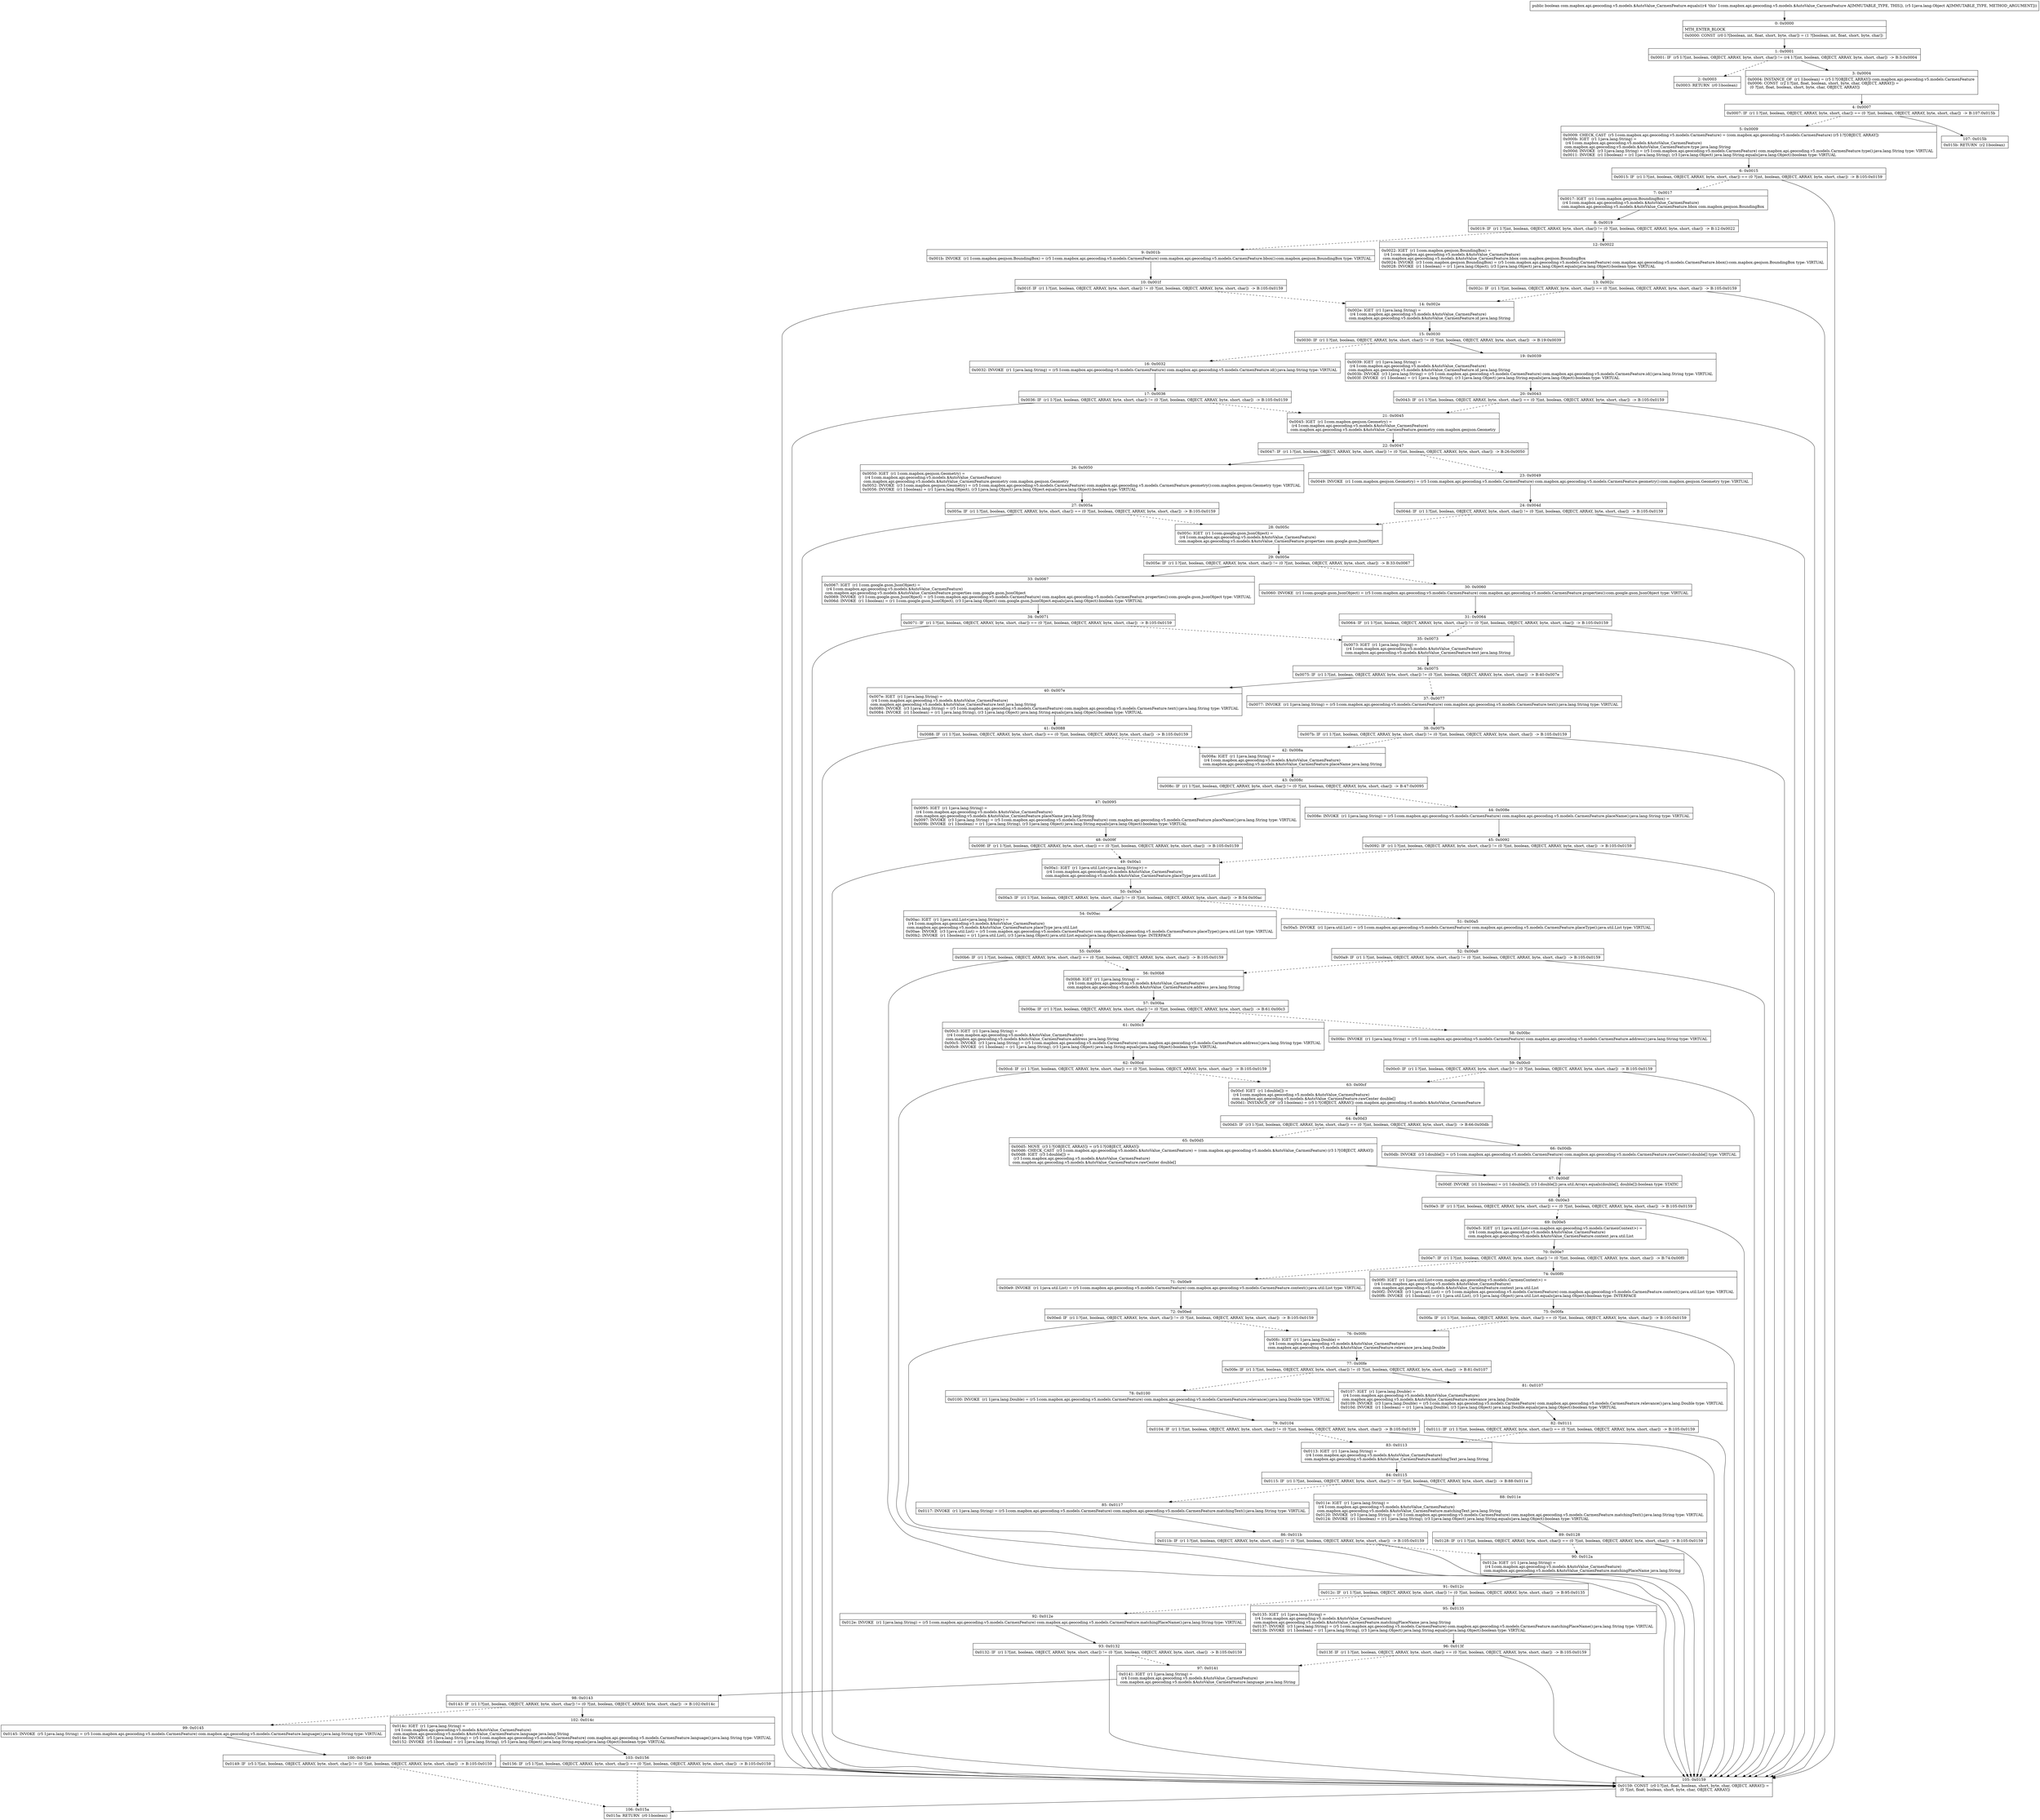 digraph "CFG forcom.mapbox.api.geocoding.v5.models.$AutoValue_CarmenFeature.equals(Ljava\/lang\/Object;)Z" {
Node_0 [shape=record,label="{0\:\ 0x0000|MTH_ENTER_BLOCK\l|0x0000: CONST  (r0 I:?[boolean, int, float, short, byte, char]) = (1 ?[boolean, int, float, short, byte, char]) \l}"];
Node_1 [shape=record,label="{1\:\ 0x0001|0x0001: IF  (r5 I:?[int, boolean, OBJECT, ARRAY, byte, short, char]) != (r4 I:?[int, boolean, OBJECT, ARRAY, byte, short, char])  \-\> B:3:0x0004 \l}"];
Node_2 [shape=record,label="{2\:\ 0x0003|0x0003: RETURN  (r0 I:boolean) \l}"];
Node_3 [shape=record,label="{3\:\ 0x0004|0x0004: INSTANCE_OF  (r1 I:boolean) = (r5 I:?[OBJECT, ARRAY]) com.mapbox.api.geocoding.v5.models.CarmenFeature \l0x0006: CONST  (r2 I:?[int, float, boolean, short, byte, char, OBJECT, ARRAY]) = \l  (0 ?[int, float, boolean, short, byte, char, OBJECT, ARRAY])\l \l}"];
Node_4 [shape=record,label="{4\:\ 0x0007|0x0007: IF  (r1 I:?[int, boolean, OBJECT, ARRAY, byte, short, char]) == (0 ?[int, boolean, OBJECT, ARRAY, byte, short, char])  \-\> B:107:0x015b \l}"];
Node_5 [shape=record,label="{5\:\ 0x0009|0x0009: CHECK_CAST  (r5 I:com.mapbox.api.geocoding.v5.models.CarmenFeature) = (com.mapbox.api.geocoding.v5.models.CarmenFeature) (r5 I:?[OBJECT, ARRAY]) \l0x000b: IGET  (r1 I:java.lang.String) = \l  (r4 I:com.mapbox.api.geocoding.v5.models.$AutoValue_CarmenFeature)\l com.mapbox.api.geocoding.v5.models.$AutoValue_CarmenFeature.type java.lang.String \l0x000d: INVOKE  (r3 I:java.lang.String) = (r5 I:com.mapbox.api.geocoding.v5.models.CarmenFeature) com.mapbox.api.geocoding.v5.models.CarmenFeature.type():java.lang.String type: VIRTUAL \l0x0011: INVOKE  (r1 I:boolean) = (r1 I:java.lang.String), (r3 I:java.lang.Object) java.lang.String.equals(java.lang.Object):boolean type: VIRTUAL \l}"];
Node_6 [shape=record,label="{6\:\ 0x0015|0x0015: IF  (r1 I:?[int, boolean, OBJECT, ARRAY, byte, short, char]) == (0 ?[int, boolean, OBJECT, ARRAY, byte, short, char])  \-\> B:105:0x0159 \l}"];
Node_7 [shape=record,label="{7\:\ 0x0017|0x0017: IGET  (r1 I:com.mapbox.geojson.BoundingBox) = \l  (r4 I:com.mapbox.api.geocoding.v5.models.$AutoValue_CarmenFeature)\l com.mapbox.api.geocoding.v5.models.$AutoValue_CarmenFeature.bbox com.mapbox.geojson.BoundingBox \l}"];
Node_8 [shape=record,label="{8\:\ 0x0019|0x0019: IF  (r1 I:?[int, boolean, OBJECT, ARRAY, byte, short, char]) != (0 ?[int, boolean, OBJECT, ARRAY, byte, short, char])  \-\> B:12:0x0022 \l}"];
Node_9 [shape=record,label="{9\:\ 0x001b|0x001b: INVOKE  (r1 I:com.mapbox.geojson.BoundingBox) = (r5 I:com.mapbox.api.geocoding.v5.models.CarmenFeature) com.mapbox.api.geocoding.v5.models.CarmenFeature.bbox():com.mapbox.geojson.BoundingBox type: VIRTUAL \l}"];
Node_10 [shape=record,label="{10\:\ 0x001f|0x001f: IF  (r1 I:?[int, boolean, OBJECT, ARRAY, byte, short, char]) != (0 ?[int, boolean, OBJECT, ARRAY, byte, short, char])  \-\> B:105:0x0159 \l}"];
Node_12 [shape=record,label="{12\:\ 0x0022|0x0022: IGET  (r1 I:com.mapbox.geojson.BoundingBox) = \l  (r4 I:com.mapbox.api.geocoding.v5.models.$AutoValue_CarmenFeature)\l com.mapbox.api.geocoding.v5.models.$AutoValue_CarmenFeature.bbox com.mapbox.geojson.BoundingBox \l0x0024: INVOKE  (r3 I:com.mapbox.geojson.BoundingBox) = (r5 I:com.mapbox.api.geocoding.v5.models.CarmenFeature) com.mapbox.api.geocoding.v5.models.CarmenFeature.bbox():com.mapbox.geojson.BoundingBox type: VIRTUAL \l0x0028: INVOKE  (r1 I:boolean) = (r1 I:java.lang.Object), (r3 I:java.lang.Object) java.lang.Object.equals(java.lang.Object):boolean type: VIRTUAL \l}"];
Node_13 [shape=record,label="{13\:\ 0x002c|0x002c: IF  (r1 I:?[int, boolean, OBJECT, ARRAY, byte, short, char]) == (0 ?[int, boolean, OBJECT, ARRAY, byte, short, char])  \-\> B:105:0x0159 \l}"];
Node_14 [shape=record,label="{14\:\ 0x002e|0x002e: IGET  (r1 I:java.lang.String) = \l  (r4 I:com.mapbox.api.geocoding.v5.models.$AutoValue_CarmenFeature)\l com.mapbox.api.geocoding.v5.models.$AutoValue_CarmenFeature.id java.lang.String \l}"];
Node_15 [shape=record,label="{15\:\ 0x0030|0x0030: IF  (r1 I:?[int, boolean, OBJECT, ARRAY, byte, short, char]) != (0 ?[int, boolean, OBJECT, ARRAY, byte, short, char])  \-\> B:19:0x0039 \l}"];
Node_16 [shape=record,label="{16\:\ 0x0032|0x0032: INVOKE  (r1 I:java.lang.String) = (r5 I:com.mapbox.api.geocoding.v5.models.CarmenFeature) com.mapbox.api.geocoding.v5.models.CarmenFeature.id():java.lang.String type: VIRTUAL \l}"];
Node_17 [shape=record,label="{17\:\ 0x0036|0x0036: IF  (r1 I:?[int, boolean, OBJECT, ARRAY, byte, short, char]) != (0 ?[int, boolean, OBJECT, ARRAY, byte, short, char])  \-\> B:105:0x0159 \l}"];
Node_19 [shape=record,label="{19\:\ 0x0039|0x0039: IGET  (r1 I:java.lang.String) = \l  (r4 I:com.mapbox.api.geocoding.v5.models.$AutoValue_CarmenFeature)\l com.mapbox.api.geocoding.v5.models.$AutoValue_CarmenFeature.id java.lang.String \l0x003b: INVOKE  (r3 I:java.lang.String) = (r5 I:com.mapbox.api.geocoding.v5.models.CarmenFeature) com.mapbox.api.geocoding.v5.models.CarmenFeature.id():java.lang.String type: VIRTUAL \l0x003f: INVOKE  (r1 I:boolean) = (r1 I:java.lang.String), (r3 I:java.lang.Object) java.lang.String.equals(java.lang.Object):boolean type: VIRTUAL \l}"];
Node_20 [shape=record,label="{20\:\ 0x0043|0x0043: IF  (r1 I:?[int, boolean, OBJECT, ARRAY, byte, short, char]) == (0 ?[int, boolean, OBJECT, ARRAY, byte, short, char])  \-\> B:105:0x0159 \l}"];
Node_21 [shape=record,label="{21\:\ 0x0045|0x0045: IGET  (r1 I:com.mapbox.geojson.Geometry) = \l  (r4 I:com.mapbox.api.geocoding.v5.models.$AutoValue_CarmenFeature)\l com.mapbox.api.geocoding.v5.models.$AutoValue_CarmenFeature.geometry com.mapbox.geojson.Geometry \l}"];
Node_22 [shape=record,label="{22\:\ 0x0047|0x0047: IF  (r1 I:?[int, boolean, OBJECT, ARRAY, byte, short, char]) != (0 ?[int, boolean, OBJECT, ARRAY, byte, short, char])  \-\> B:26:0x0050 \l}"];
Node_23 [shape=record,label="{23\:\ 0x0049|0x0049: INVOKE  (r1 I:com.mapbox.geojson.Geometry) = (r5 I:com.mapbox.api.geocoding.v5.models.CarmenFeature) com.mapbox.api.geocoding.v5.models.CarmenFeature.geometry():com.mapbox.geojson.Geometry type: VIRTUAL \l}"];
Node_24 [shape=record,label="{24\:\ 0x004d|0x004d: IF  (r1 I:?[int, boolean, OBJECT, ARRAY, byte, short, char]) != (0 ?[int, boolean, OBJECT, ARRAY, byte, short, char])  \-\> B:105:0x0159 \l}"];
Node_26 [shape=record,label="{26\:\ 0x0050|0x0050: IGET  (r1 I:com.mapbox.geojson.Geometry) = \l  (r4 I:com.mapbox.api.geocoding.v5.models.$AutoValue_CarmenFeature)\l com.mapbox.api.geocoding.v5.models.$AutoValue_CarmenFeature.geometry com.mapbox.geojson.Geometry \l0x0052: INVOKE  (r3 I:com.mapbox.geojson.Geometry) = (r5 I:com.mapbox.api.geocoding.v5.models.CarmenFeature) com.mapbox.api.geocoding.v5.models.CarmenFeature.geometry():com.mapbox.geojson.Geometry type: VIRTUAL \l0x0056: INVOKE  (r1 I:boolean) = (r1 I:java.lang.Object), (r3 I:java.lang.Object) java.lang.Object.equals(java.lang.Object):boolean type: VIRTUAL \l}"];
Node_27 [shape=record,label="{27\:\ 0x005a|0x005a: IF  (r1 I:?[int, boolean, OBJECT, ARRAY, byte, short, char]) == (0 ?[int, boolean, OBJECT, ARRAY, byte, short, char])  \-\> B:105:0x0159 \l}"];
Node_28 [shape=record,label="{28\:\ 0x005c|0x005c: IGET  (r1 I:com.google.gson.JsonObject) = \l  (r4 I:com.mapbox.api.geocoding.v5.models.$AutoValue_CarmenFeature)\l com.mapbox.api.geocoding.v5.models.$AutoValue_CarmenFeature.properties com.google.gson.JsonObject \l}"];
Node_29 [shape=record,label="{29\:\ 0x005e|0x005e: IF  (r1 I:?[int, boolean, OBJECT, ARRAY, byte, short, char]) != (0 ?[int, boolean, OBJECT, ARRAY, byte, short, char])  \-\> B:33:0x0067 \l}"];
Node_30 [shape=record,label="{30\:\ 0x0060|0x0060: INVOKE  (r1 I:com.google.gson.JsonObject) = (r5 I:com.mapbox.api.geocoding.v5.models.CarmenFeature) com.mapbox.api.geocoding.v5.models.CarmenFeature.properties():com.google.gson.JsonObject type: VIRTUAL \l}"];
Node_31 [shape=record,label="{31\:\ 0x0064|0x0064: IF  (r1 I:?[int, boolean, OBJECT, ARRAY, byte, short, char]) != (0 ?[int, boolean, OBJECT, ARRAY, byte, short, char])  \-\> B:105:0x0159 \l}"];
Node_33 [shape=record,label="{33\:\ 0x0067|0x0067: IGET  (r1 I:com.google.gson.JsonObject) = \l  (r4 I:com.mapbox.api.geocoding.v5.models.$AutoValue_CarmenFeature)\l com.mapbox.api.geocoding.v5.models.$AutoValue_CarmenFeature.properties com.google.gson.JsonObject \l0x0069: INVOKE  (r3 I:com.google.gson.JsonObject) = (r5 I:com.mapbox.api.geocoding.v5.models.CarmenFeature) com.mapbox.api.geocoding.v5.models.CarmenFeature.properties():com.google.gson.JsonObject type: VIRTUAL \l0x006d: INVOKE  (r1 I:boolean) = (r1 I:com.google.gson.JsonObject), (r3 I:java.lang.Object) com.google.gson.JsonObject.equals(java.lang.Object):boolean type: VIRTUAL \l}"];
Node_34 [shape=record,label="{34\:\ 0x0071|0x0071: IF  (r1 I:?[int, boolean, OBJECT, ARRAY, byte, short, char]) == (0 ?[int, boolean, OBJECT, ARRAY, byte, short, char])  \-\> B:105:0x0159 \l}"];
Node_35 [shape=record,label="{35\:\ 0x0073|0x0073: IGET  (r1 I:java.lang.String) = \l  (r4 I:com.mapbox.api.geocoding.v5.models.$AutoValue_CarmenFeature)\l com.mapbox.api.geocoding.v5.models.$AutoValue_CarmenFeature.text java.lang.String \l}"];
Node_36 [shape=record,label="{36\:\ 0x0075|0x0075: IF  (r1 I:?[int, boolean, OBJECT, ARRAY, byte, short, char]) != (0 ?[int, boolean, OBJECT, ARRAY, byte, short, char])  \-\> B:40:0x007e \l}"];
Node_37 [shape=record,label="{37\:\ 0x0077|0x0077: INVOKE  (r1 I:java.lang.String) = (r5 I:com.mapbox.api.geocoding.v5.models.CarmenFeature) com.mapbox.api.geocoding.v5.models.CarmenFeature.text():java.lang.String type: VIRTUAL \l}"];
Node_38 [shape=record,label="{38\:\ 0x007b|0x007b: IF  (r1 I:?[int, boolean, OBJECT, ARRAY, byte, short, char]) != (0 ?[int, boolean, OBJECT, ARRAY, byte, short, char])  \-\> B:105:0x0159 \l}"];
Node_40 [shape=record,label="{40\:\ 0x007e|0x007e: IGET  (r1 I:java.lang.String) = \l  (r4 I:com.mapbox.api.geocoding.v5.models.$AutoValue_CarmenFeature)\l com.mapbox.api.geocoding.v5.models.$AutoValue_CarmenFeature.text java.lang.String \l0x0080: INVOKE  (r3 I:java.lang.String) = (r5 I:com.mapbox.api.geocoding.v5.models.CarmenFeature) com.mapbox.api.geocoding.v5.models.CarmenFeature.text():java.lang.String type: VIRTUAL \l0x0084: INVOKE  (r1 I:boolean) = (r1 I:java.lang.String), (r3 I:java.lang.Object) java.lang.String.equals(java.lang.Object):boolean type: VIRTUAL \l}"];
Node_41 [shape=record,label="{41\:\ 0x0088|0x0088: IF  (r1 I:?[int, boolean, OBJECT, ARRAY, byte, short, char]) == (0 ?[int, boolean, OBJECT, ARRAY, byte, short, char])  \-\> B:105:0x0159 \l}"];
Node_42 [shape=record,label="{42\:\ 0x008a|0x008a: IGET  (r1 I:java.lang.String) = \l  (r4 I:com.mapbox.api.geocoding.v5.models.$AutoValue_CarmenFeature)\l com.mapbox.api.geocoding.v5.models.$AutoValue_CarmenFeature.placeName java.lang.String \l}"];
Node_43 [shape=record,label="{43\:\ 0x008c|0x008c: IF  (r1 I:?[int, boolean, OBJECT, ARRAY, byte, short, char]) != (0 ?[int, boolean, OBJECT, ARRAY, byte, short, char])  \-\> B:47:0x0095 \l}"];
Node_44 [shape=record,label="{44\:\ 0x008e|0x008e: INVOKE  (r1 I:java.lang.String) = (r5 I:com.mapbox.api.geocoding.v5.models.CarmenFeature) com.mapbox.api.geocoding.v5.models.CarmenFeature.placeName():java.lang.String type: VIRTUAL \l}"];
Node_45 [shape=record,label="{45\:\ 0x0092|0x0092: IF  (r1 I:?[int, boolean, OBJECT, ARRAY, byte, short, char]) != (0 ?[int, boolean, OBJECT, ARRAY, byte, short, char])  \-\> B:105:0x0159 \l}"];
Node_47 [shape=record,label="{47\:\ 0x0095|0x0095: IGET  (r1 I:java.lang.String) = \l  (r4 I:com.mapbox.api.geocoding.v5.models.$AutoValue_CarmenFeature)\l com.mapbox.api.geocoding.v5.models.$AutoValue_CarmenFeature.placeName java.lang.String \l0x0097: INVOKE  (r3 I:java.lang.String) = (r5 I:com.mapbox.api.geocoding.v5.models.CarmenFeature) com.mapbox.api.geocoding.v5.models.CarmenFeature.placeName():java.lang.String type: VIRTUAL \l0x009b: INVOKE  (r1 I:boolean) = (r1 I:java.lang.String), (r3 I:java.lang.Object) java.lang.String.equals(java.lang.Object):boolean type: VIRTUAL \l}"];
Node_48 [shape=record,label="{48\:\ 0x009f|0x009f: IF  (r1 I:?[int, boolean, OBJECT, ARRAY, byte, short, char]) == (0 ?[int, boolean, OBJECT, ARRAY, byte, short, char])  \-\> B:105:0x0159 \l}"];
Node_49 [shape=record,label="{49\:\ 0x00a1|0x00a1: IGET  (r1 I:java.util.List\<java.lang.String\>) = \l  (r4 I:com.mapbox.api.geocoding.v5.models.$AutoValue_CarmenFeature)\l com.mapbox.api.geocoding.v5.models.$AutoValue_CarmenFeature.placeType java.util.List \l}"];
Node_50 [shape=record,label="{50\:\ 0x00a3|0x00a3: IF  (r1 I:?[int, boolean, OBJECT, ARRAY, byte, short, char]) != (0 ?[int, boolean, OBJECT, ARRAY, byte, short, char])  \-\> B:54:0x00ac \l}"];
Node_51 [shape=record,label="{51\:\ 0x00a5|0x00a5: INVOKE  (r1 I:java.util.List) = (r5 I:com.mapbox.api.geocoding.v5.models.CarmenFeature) com.mapbox.api.geocoding.v5.models.CarmenFeature.placeType():java.util.List type: VIRTUAL \l}"];
Node_52 [shape=record,label="{52\:\ 0x00a9|0x00a9: IF  (r1 I:?[int, boolean, OBJECT, ARRAY, byte, short, char]) != (0 ?[int, boolean, OBJECT, ARRAY, byte, short, char])  \-\> B:105:0x0159 \l}"];
Node_54 [shape=record,label="{54\:\ 0x00ac|0x00ac: IGET  (r1 I:java.util.List\<java.lang.String\>) = \l  (r4 I:com.mapbox.api.geocoding.v5.models.$AutoValue_CarmenFeature)\l com.mapbox.api.geocoding.v5.models.$AutoValue_CarmenFeature.placeType java.util.List \l0x00ae: INVOKE  (r3 I:java.util.List) = (r5 I:com.mapbox.api.geocoding.v5.models.CarmenFeature) com.mapbox.api.geocoding.v5.models.CarmenFeature.placeType():java.util.List type: VIRTUAL \l0x00b2: INVOKE  (r1 I:boolean) = (r1 I:java.util.List), (r3 I:java.lang.Object) java.util.List.equals(java.lang.Object):boolean type: INTERFACE \l}"];
Node_55 [shape=record,label="{55\:\ 0x00b6|0x00b6: IF  (r1 I:?[int, boolean, OBJECT, ARRAY, byte, short, char]) == (0 ?[int, boolean, OBJECT, ARRAY, byte, short, char])  \-\> B:105:0x0159 \l}"];
Node_56 [shape=record,label="{56\:\ 0x00b8|0x00b8: IGET  (r1 I:java.lang.String) = \l  (r4 I:com.mapbox.api.geocoding.v5.models.$AutoValue_CarmenFeature)\l com.mapbox.api.geocoding.v5.models.$AutoValue_CarmenFeature.address java.lang.String \l}"];
Node_57 [shape=record,label="{57\:\ 0x00ba|0x00ba: IF  (r1 I:?[int, boolean, OBJECT, ARRAY, byte, short, char]) != (0 ?[int, boolean, OBJECT, ARRAY, byte, short, char])  \-\> B:61:0x00c3 \l}"];
Node_58 [shape=record,label="{58\:\ 0x00bc|0x00bc: INVOKE  (r1 I:java.lang.String) = (r5 I:com.mapbox.api.geocoding.v5.models.CarmenFeature) com.mapbox.api.geocoding.v5.models.CarmenFeature.address():java.lang.String type: VIRTUAL \l}"];
Node_59 [shape=record,label="{59\:\ 0x00c0|0x00c0: IF  (r1 I:?[int, boolean, OBJECT, ARRAY, byte, short, char]) != (0 ?[int, boolean, OBJECT, ARRAY, byte, short, char])  \-\> B:105:0x0159 \l}"];
Node_61 [shape=record,label="{61\:\ 0x00c3|0x00c3: IGET  (r1 I:java.lang.String) = \l  (r4 I:com.mapbox.api.geocoding.v5.models.$AutoValue_CarmenFeature)\l com.mapbox.api.geocoding.v5.models.$AutoValue_CarmenFeature.address java.lang.String \l0x00c5: INVOKE  (r3 I:java.lang.String) = (r5 I:com.mapbox.api.geocoding.v5.models.CarmenFeature) com.mapbox.api.geocoding.v5.models.CarmenFeature.address():java.lang.String type: VIRTUAL \l0x00c9: INVOKE  (r1 I:boolean) = (r1 I:java.lang.String), (r3 I:java.lang.Object) java.lang.String.equals(java.lang.Object):boolean type: VIRTUAL \l}"];
Node_62 [shape=record,label="{62\:\ 0x00cd|0x00cd: IF  (r1 I:?[int, boolean, OBJECT, ARRAY, byte, short, char]) == (0 ?[int, boolean, OBJECT, ARRAY, byte, short, char])  \-\> B:105:0x0159 \l}"];
Node_63 [shape=record,label="{63\:\ 0x00cf|0x00cf: IGET  (r1 I:double[]) = \l  (r4 I:com.mapbox.api.geocoding.v5.models.$AutoValue_CarmenFeature)\l com.mapbox.api.geocoding.v5.models.$AutoValue_CarmenFeature.rawCenter double[] \l0x00d1: INSTANCE_OF  (r3 I:boolean) = (r5 I:?[OBJECT, ARRAY]) com.mapbox.api.geocoding.v5.models.$AutoValue_CarmenFeature \l}"];
Node_64 [shape=record,label="{64\:\ 0x00d3|0x00d3: IF  (r3 I:?[int, boolean, OBJECT, ARRAY, byte, short, char]) == (0 ?[int, boolean, OBJECT, ARRAY, byte, short, char])  \-\> B:66:0x00db \l}"];
Node_65 [shape=record,label="{65\:\ 0x00d5|0x00d5: MOVE  (r3 I:?[OBJECT, ARRAY]) = (r5 I:?[OBJECT, ARRAY]) \l0x00d6: CHECK_CAST  (r3 I:com.mapbox.api.geocoding.v5.models.$AutoValue_CarmenFeature) = (com.mapbox.api.geocoding.v5.models.$AutoValue_CarmenFeature) (r3 I:?[OBJECT, ARRAY]) \l0x00d8: IGET  (r3 I:double[]) = \l  (r3 I:com.mapbox.api.geocoding.v5.models.$AutoValue_CarmenFeature)\l com.mapbox.api.geocoding.v5.models.$AutoValue_CarmenFeature.rawCenter double[] \l}"];
Node_66 [shape=record,label="{66\:\ 0x00db|0x00db: INVOKE  (r3 I:double[]) = (r5 I:com.mapbox.api.geocoding.v5.models.CarmenFeature) com.mapbox.api.geocoding.v5.models.CarmenFeature.rawCenter():double[] type: VIRTUAL \l}"];
Node_67 [shape=record,label="{67\:\ 0x00df|0x00df: INVOKE  (r1 I:boolean) = (r1 I:double[]), (r3 I:double[]) java.util.Arrays.equals(double[], double[]):boolean type: STATIC \l}"];
Node_68 [shape=record,label="{68\:\ 0x00e3|0x00e3: IF  (r1 I:?[int, boolean, OBJECT, ARRAY, byte, short, char]) == (0 ?[int, boolean, OBJECT, ARRAY, byte, short, char])  \-\> B:105:0x0159 \l}"];
Node_69 [shape=record,label="{69\:\ 0x00e5|0x00e5: IGET  (r1 I:java.util.List\<com.mapbox.api.geocoding.v5.models.CarmenContext\>) = \l  (r4 I:com.mapbox.api.geocoding.v5.models.$AutoValue_CarmenFeature)\l com.mapbox.api.geocoding.v5.models.$AutoValue_CarmenFeature.context java.util.List \l}"];
Node_70 [shape=record,label="{70\:\ 0x00e7|0x00e7: IF  (r1 I:?[int, boolean, OBJECT, ARRAY, byte, short, char]) != (0 ?[int, boolean, OBJECT, ARRAY, byte, short, char])  \-\> B:74:0x00f0 \l}"];
Node_71 [shape=record,label="{71\:\ 0x00e9|0x00e9: INVOKE  (r1 I:java.util.List) = (r5 I:com.mapbox.api.geocoding.v5.models.CarmenFeature) com.mapbox.api.geocoding.v5.models.CarmenFeature.context():java.util.List type: VIRTUAL \l}"];
Node_72 [shape=record,label="{72\:\ 0x00ed|0x00ed: IF  (r1 I:?[int, boolean, OBJECT, ARRAY, byte, short, char]) != (0 ?[int, boolean, OBJECT, ARRAY, byte, short, char])  \-\> B:105:0x0159 \l}"];
Node_74 [shape=record,label="{74\:\ 0x00f0|0x00f0: IGET  (r1 I:java.util.List\<com.mapbox.api.geocoding.v5.models.CarmenContext\>) = \l  (r4 I:com.mapbox.api.geocoding.v5.models.$AutoValue_CarmenFeature)\l com.mapbox.api.geocoding.v5.models.$AutoValue_CarmenFeature.context java.util.List \l0x00f2: INVOKE  (r3 I:java.util.List) = (r5 I:com.mapbox.api.geocoding.v5.models.CarmenFeature) com.mapbox.api.geocoding.v5.models.CarmenFeature.context():java.util.List type: VIRTUAL \l0x00f6: INVOKE  (r1 I:boolean) = (r1 I:java.util.List), (r3 I:java.lang.Object) java.util.List.equals(java.lang.Object):boolean type: INTERFACE \l}"];
Node_75 [shape=record,label="{75\:\ 0x00fa|0x00fa: IF  (r1 I:?[int, boolean, OBJECT, ARRAY, byte, short, char]) == (0 ?[int, boolean, OBJECT, ARRAY, byte, short, char])  \-\> B:105:0x0159 \l}"];
Node_76 [shape=record,label="{76\:\ 0x00fc|0x00fc: IGET  (r1 I:java.lang.Double) = \l  (r4 I:com.mapbox.api.geocoding.v5.models.$AutoValue_CarmenFeature)\l com.mapbox.api.geocoding.v5.models.$AutoValue_CarmenFeature.relevance java.lang.Double \l}"];
Node_77 [shape=record,label="{77\:\ 0x00fe|0x00fe: IF  (r1 I:?[int, boolean, OBJECT, ARRAY, byte, short, char]) != (0 ?[int, boolean, OBJECT, ARRAY, byte, short, char])  \-\> B:81:0x0107 \l}"];
Node_78 [shape=record,label="{78\:\ 0x0100|0x0100: INVOKE  (r1 I:java.lang.Double) = (r5 I:com.mapbox.api.geocoding.v5.models.CarmenFeature) com.mapbox.api.geocoding.v5.models.CarmenFeature.relevance():java.lang.Double type: VIRTUAL \l}"];
Node_79 [shape=record,label="{79\:\ 0x0104|0x0104: IF  (r1 I:?[int, boolean, OBJECT, ARRAY, byte, short, char]) != (0 ?[int, boolean, OBJECT, ARRAY, byte, short, char])  \-\> B:105:0x0159 \l}"];
Node_81 [shape=record,label="{81\:\ 0x0107|0x0107: IGET  (r1 I:java.lang.Double) = \l  (r4 I:com.mapbox.api.geocoding.v5.models.$AutoValue_CarmenFeature)\l com.mapbox.api.geocoding.v5.models.$AutoValue_CarmenFeature.relevance java.lang.Double \l0x0109: INVOKE  (r3 I:java.lang.Double) = (r5 I:com.mapbox.api.geocoding.v5.models.CarmenFeature) com.mapbox.api.geocoding.v5.models.CarmenFeature.relevance():java.lang.Double type: VIRTUAL \l0x010d: INVOKE  (r1 I:boolean) = (r1 I:java.lang.Double), (r3 I:java.lang.Object) java.lang.Double.equals(java.lang.Object):boolean type: VIRTUAL \l}"];
Node_82 [shape=record,label="{82\:\ 0x0111|0x0111: IF  (r1 I:?[int, boolean, OBJECT, ARRAY, byte, short, char]) == (0 ?[int, boolean, OBJECT, ARRAY, byte, short, char])  \-\> B:105:0x0159 \l}"];
Node_83 [shape=record,label="{83\:\ 0x0113|0x0113: IGET  (r1 I:java.lang.String) = \l  (r4 I:com.mapbox.api.geocoding.v5.models.$AutoValue_CarmenFeature)\l com.mapbox.api.geocoding.v5.models.$AutoValue_CarmenFeature.matchingText java.lang.String \l}"];
Node_84 [shape=record,label="{84\:\ 0x0115|0x0115: IF  (r1 I:?[int, boolean, OBJECT, ARRAY, byte, short, char]) != (0 ?[int, boolean, OBJECT, ARRAY, byte, short, char])  \-\> B:88:0x011e \l}"];
Node_85 [shape=record,label="{85\:\ 0x0117|0x0117: INVOKE  (r1 I:java.lang.String) = (r5 I:com.mapbox.api.geocoding.v5.models.CarmenFeature) com.mapbox.api.geocoding.v5.models.CarmenFeature.matchingText():java.lang.String type: VIRTUAL \l}"];
Node_86 [shape=record,label="{86\:\ 0x011b|0x011b: IF  (r1 I:?[int, boolean, OBJECT, ARRAY, byte, short, char]) != (0 ?[int, boolean, OBJECT, ARRAY, byte, short, char])  \-\> B:105:0x0159 \l}"];
Node_88 [shape=record,label="{88\:\ 0x011e|0x011e: IGET  (r1 I:java.lang.String) = \l  (r4 I:com.mapbox.api.geocoding.v5.models.$AutoValue_CarmenFeature)\l com.mapbox.api.geocoding.v5.models.$AutoValue_CarmenFeature.matchingText java.lang.String \l0x0120: INVOKE  (r3 I:java.lang.String) = (r5 I:com.mapbox.api.geocoding.v5.models.CarmenFeature) com.mapbox.api.geocoding.v5.models.CarmenFeature.matchingText():java.lang.String type: VIRTUAL \l0x0124: INVOKE  (r1 I:boolean) = (r1 I:java.lang.String), (r3 I:java.lang.Object) java.lang.String.equals(java.lang.Object):boolean type: VIRTUAL \l}"];
Node_89 [shape=record,label="{89\:\ 0x0128|0x0128: IF  (r1 I:?[int, boolean, OBJECT, ARRAY, byte, short, char]) == (0 ?[int, boolean, OBJECT, ARRAY, byte, short, char])  \-\> B:105:0x0159 \l}"];
Node_90 [shape=record,label="{90\:\ 0x012a|0x012a: IGET  (r1 I:java.lang.String) = \l  (r4 I:com.mapbox.api.geocoding.v5.models.$AutoValue_CarmenFeature)\l com.mapbox.api.geocoding.v5.models.$AutoValue_CarmenFeature.matchingPlaceName java.lang.String \l}"];
Node_91 [shape=record,label="{91\:\ 0x012c|0x012c: IF  (r1 I:?[int, boolean, OBJECT, ARRAY, byte, short, char]) != (0 ?[int, boolean, OBJECT, ARRAY, byte, short, char])  \-\> B:95:0x0135 \l}"];
Node_92 [shape=record,label="{92\:\ 0x012e|0x012e: INVOKE  (r1 I:java.lang.String) = (r5 I:com.mapbox.api.geocoding.v5.models.CarmenFeature) com.mapbox.api.geocoding.v5.models.CarmenFeature.matchingPlaceName():java.lang.String type: VIRTUAL \l}"];
Node_93 [shape=record,label="{93\:\ 0x0132|0x0132: IF  (r1 I:?[int, boolean, OBJECT, ARRAY, byte, short, char]) != (0 ?[int, boolean, OBJECT, ARRAY, byte, short, char])  \-\> B:105:0x0159 \l}"];
Node_95 [shape=record,label="{95\:\ 0x0135|0x0135: IGET  (r1 I:java.lang.String) = \l  (r4 I:com.mapbox.api.geocoding.v5.models.$AutoValue_CarmenFeature)\l com.mapbox.api.geocoding.v5.models.$AutoValue_CarmenFeature.matchingPlaceName java.lang.String \l0x0137: INVOKE  (r3 I:java.lang.String) = (r5 I:com.mapbox.api.geocoding.v5.models.CarmenFeature) com.mapbox.api.geocoding.v5.models.CarmenFeature.matchingPlaceName():java.lang.String type: VIRTUAL \l0x013b: INVOKE  (r1 I:boolean) = (r1 I:java.lang.String), (r3 I:java.lang.Object) java.lang.String.equals(java.lang.Object):boolean type: VIRTUAL \l}"];
Node_96 [shape=record,label="{96\:\ 0x013f|0x013f: IF  (r1 I:?[int, boolean, OBJECT, ARRAY, byte, short, char]) == (0 ?[int, boolean, OBJECT, ARRAY, byte, short, char])  \-\> B:105:0x0159 \l}"];
Node_97 [shape=record,label="{97\:\ 0x0141|0x0141: IGET  (r1 I:java.lang.String) = \l  (r4 I:com.mapbox.api.geocoding.v5.models.$AutoValue_CarmenFeature)\l com.mapbox.api.geocoding.v5.models.$AutoValue_CarmenFeature.language java.lang.String \l}"];
Node_98 [shape=record,label="{98\:\ 0x0143|0x0143: IF  (r1 I:?[int, boolean, OBJECT, ARRAY, byte, short, char]) != (0 ?[int, boolean, OBJECT, ARRAY, byte, short, char])  \-\> B:102:0x014c \l}"];
Node_99 [shape=record,label="{99\:\ 0x0145|0x0145: INVOKE  (r5 I:java.lang.String) = (r5 I:com.mapbox.api.geocoding.v5.models.CarmenFeature) com.mapbox.api.geocoding.v5.models.CarmenFeature.language():java.lang.String type: VIRTUAL \l}"];
Node_100 [shape=record,label="{100\:\ 0x0149|0x0149: IF  (r5 I:?[int, boolean, OBJECT, ARRAY, byte, short, char]) != (0 ?[int, boolean, OBJECT, ARRAY, byte, short, char])  \-\> B:105:0x0159 \l}"];
Node_102 [shape=record,label="{102\:\ 0x014c|0x014c: IGET  (r1 I:java.lang.String) = \l  (r4 I:com.mapbox.api.geocoding.v5.models.$AutoValue_CarmenFeature)\l com.mapbox.api.geocoding.v5.models.$AutoValue_CarmenFeature.language java.lang.String \l0x014e: INVOKE  (r5 I:java.lang.String) = (r5 I:com.mapbox.api.geocoding.v5.models.CarmenFeature) com.mapbox.api.geocoding.v5.models.CarmenFeature.language():java.lang.String type: VIRTUAL \l0x0152: INVOKE  (r5 I:boolean) = (r1 I:java.lang.String), (r5 I:java.lang.Object) java.lang.String.equals(java.lang.Object):boolean type: VIRTUAL \l}"];
Node_103 [shape=record,label="{103\:\ 0x0156|0x0156: IF  (r5 I:?[int, boolean, OBJECT, ARRAY, byte, short, char]) == (0 ?[int, boolean, OBJECT, ARRAY, byte, short, char])  \-\> B:105:0x0159 \l}"];
Node_105 [shape=record,label="{105\:\ 0x0159|0x0159: CONST  (r0 I:?[int, float, boolean, short, byte, char, OBJECT, ARRAY]) = \l  (0 ?[int, float, boolean, short, byte, char, OBJECT, ARRAY])\l \l}"];
Node_106 [shape=record,label="{106\:\ 0x015a|0x015a: RETURN  (r0 I:boolean) \l}"];
Node_107 [shape=record,label="{107\:\ 0x015b|0x015b: RETURN  (r2 I:boolean) \l}"];
MethodNode[shape=record,label="{public boolean com.mapbox.api.geocoding.v5.models.$AutoValue_CarmenFeature.equals((r4 'this' I:com.mapbox.api.geocoding.v5.models.$AutoValue_CarmenFeature A[IMMUTABLE_TYPE, THIS]), (r5 I:java.lang.Object A[IMMUTABLE_TYPE, METHOD_ARGUMENT])) }"];
MethodNode -> Node_0;
Node_0 -> Node_1;
Node_1 -> Node_2[style=dashed];
Node_1 -> Node_3;
Node_3 -> Node_4;
Node_4 -> Node_5[style=dashed];
Node_4 -> Node_107;
Node_5 -> Node_6;
Node_6 -> Node_7[style=dashed];
Node_6 -> Node_105;
Node_7 -> Node_8;
Node_8 -> Node_9[style=dashed];
Node_8 -> Node_12;
Node_9 -> Node_10;
Node_10 -> Node_105;
Node_10 -> Node_14[style=dashed];
Node_12 -> Node_13;
Node_13 -> Node_14[style=dashed];
Node_13 -> Node_105;
Node_14 -> Node_15;
Node_15 -> Node_16[style=dashed];
Node_15 -> Node_19;
Node_16 -> Node_17;
Node_17 -> Node_105;
Node_17 -> Node_21[style=dashed];
Node_19 -> Node_20;
Node_20 -> Node_21[style=dashed];
Node_20 -> Node_105;
Node_21 -> Node_22;
Node_22 -> Node_23[style=dashed];
Node_22 -> Node_26;
Node_23 -> Node_24;
Node_24 -> Node_105;
Node_24 -> Node_28[style=dashed];
Node_26 -> Node_27;
Node_27 -> Node_28[style=dashed];
Node_27 -> Node_105;
Node_28 -> Node_29;
Node_29 -> Node_30[style=dashed];
Node_29 -> Node_33;
Node_30 -> Node_31;
Node_31 -> Node_105;
Node_31 -> Node_35[style=dashed];
Node_33 -> Node_34;
Node_34 -> Node_35[style=dashed];
Node_34 -> Node_105;
Node_35 -> Node_36;
Node_36 -> Node_37[style=dashed];
Node_36 -> Node_40;
Node_37 -> Node_38;
Node_38 -> Node_105;
Node_38 -> Node_42[style=dashed];
Node_40 -> Node_41;
Node_41 -> Node_42[style=dashed];
Node_41 -> Node_105;
Node_42 -> Node_43;
Node_43 -> Node_44[style=dashed];
Node_43 -> Node_47;
Node_44 -> Node_45;
Node_45 -> Node_105;
Node_45 -> Node_49[style=dashed];
Node_47 -> Node_48;
Node_48 -> Node_49[style=dashed];
Node_48 -> Node_105;
Node_49 -> Node_50;
Node_50 -> Node_51[style=dashed];
Node_50 -> Node_54;
Node_51 -> Node_52;
Node_52 -> Node_105;
Node_52 -> Node_56[style=dashed];
Node_54 -> Node_55;
Node_55 -> Node_56[style=dashed];
Node_55 -> Node_105;
Node_56 -> Node_57;
Node_57 -> Node_58[style=dashed];
Node_57 -> Node_61;
Node_58 -> Node_59;
Node_59 -> Node_105;
Node_59 -> Node_63[style=dashed];
Node_61 -> Node_62;
Node_62 -> Node_63[style=dashed];
Node_62 -> Node_105;
Node_63 -> Node_64;
Node_64 -> Node_65[style=dashed];
Node_64 -> Node_66;
Node_65 -> Node_67;
Node_66 -> Node_67;
Node_67 -> Node_68;
Node_68 -> Node_69[style=dashed];
Node_68 -> Node_105;
Node_69 -> Node_70;
Node_70 -> Node_71[style=dashed];
Node_70 -> Node_74;
Node_71 -> Node_72;
Node_72 -> Node_105;
Node_72 -> Node_76[style=dashed];
Node_74 -> Node_75;
Node_75 -> Node_76[style=dashed];
Node_75 -> Node_105;
Node_76 -> Node_77;
Node_77 -> Node_78[style=dashed];
Node_77 -> Node_81;
Node_78 -> Node_79;
Node_79 -> Node_105;
Node_79 -> Node_83[style=dashed];
Node_81 -> Node_82;
Node_82 -> Node_83[style=dashed];
Node_82 -> Node_105;
Node_83 -> Node_84;
Node_84 -> Node_85[style=dashed];
Node_84 -> Node_88;
Node_85 -> Node_86;
Node_86 -> Node_105;
Node_86 -> Node_90[style=dashed];
Node_88 -> Node_89;
Node_89 -> Node_90[style=dashed];
Node_89 -> Node_105;
Node_90 -> Node_91;
Node_91 -> Node_92[style=dashed];
Node_91 -> Node_95;
Node_92 -> Node_93;
Node_93 -> Node_105;
Node_93 -> Node_97[style=dashed];
Node_95 -> Node_96;
Node_96 -> Node_97[style=dashed];
Node_96 -> Node_105;
Node_97 -> Node_98;
Node_98 -> Node_99[style=dashed];
Node_98 -> Node_102;
Node_99 -> Node_100;
Node_100 -> Node_105;
Node_100 -> Node_106[style=dashed];
Node_102 -> Node_103;
Node_103 -> Node_105;
Node_103 -> Node_106[style=dashed];
Node_105 -> Node_106;
}

